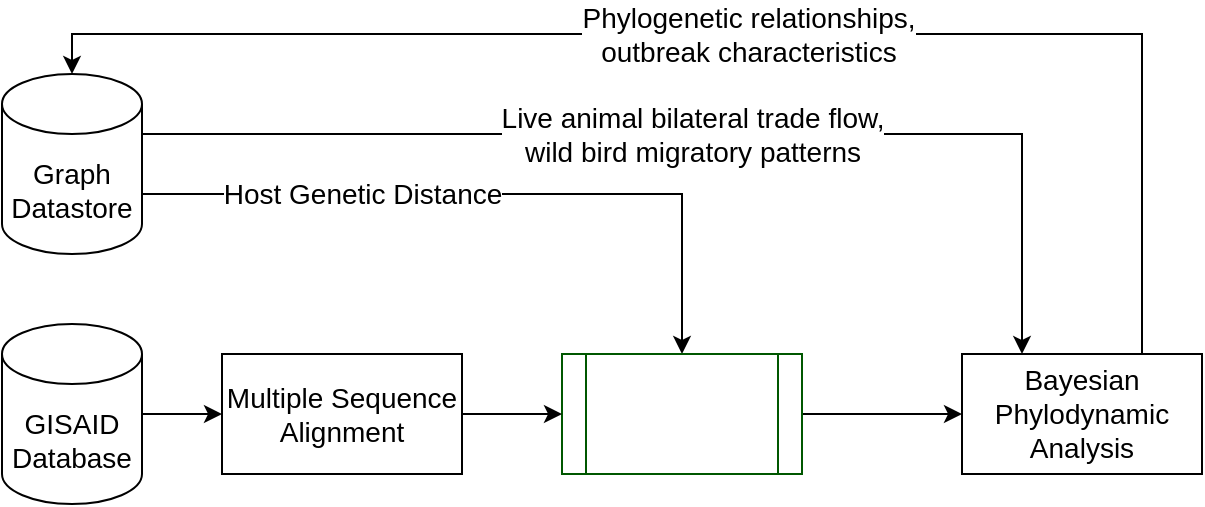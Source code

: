 <mxfile version="21.7.5" type="device">
  <diagram id="C5RBs43oDa-KdzZeNtuy" name="Page-1">
    <mxGraphModel dx="1036" dy="606" grid="1" gridSize="10" guides="1" tooltips="1" connect="1" arrows="1" fold="1" page="1" pageScale="1" pageWidth="827" pageHeight="1169" math="0" shadow="0">
      <root>
        <mxCell id="WIyWlLk6GJQsqaUBKTNV-0" />
        <mxCell id="WIyWlLk6GJQsqaUBKTNV-1" parent="WIyWlLk6GJQsqaUBKTNV-0" />
        <mxCell id="zj92keu02lLnfw3Dd3Hk-6" value="&lt;div&gt;&lt;span style=&quot;font-size: 14px;&quot;&gt;Host Genetic Distance&lt;/span&gt;&lt;/div&gt;" style="edgeStyle=orthogonalEdgeStyle;rounded=0;orthogonalLoop=1;jettySize=auto;html=1;exitX=1;exitY=0;exitDx=0;exitDy=60;exitPerimeter=0;" parent="WIyWlLk6GJQsqaUBKTNV-1" source="zj92keu02lLnfw3Dd3Hk-0" target="zj92keu02lLnfw3Dd3Hk-7" edge="1">
          <mxGeometry x="-0.371" relative="1" as="geometry">
            <mxPoint x="260" y="200" as="targetPoint" />
            <mxPoint as="offset" />
          </mxGeometry>
        </mxCell>
        <mxCell id="zj92keu02lLnfw3Dd3Hk-15" value="&lt;div&gt;&lt;font style=&quot;font-size: 14px;&quot;&gt;Live animal bilateral trade flow, &lt;br&gt;&lt;/font&gt;&lt;/div&gt;&lt;div&gt;&lt;font style=&quot;font-size: 14px;&quot;&gt;wild bird migratory patterns&lt;br&gt;&lt;/font&gt;&lt;/div&gt;" style="edgeStyle=orthogonalEdgeStyle;rounded=0;orthogonalLoop=1;jettySize=auto;html=1;exitX=1;exitY=0;exitDx=0;exitDy=30;exitPerimeter=0;entryX=0.25;entryY=0;entryDx=0;entryDy=0;" parent="WIyWlLk6GJQsqaUBKTNV-1" source="zj92keu02lLnfw3Dd3Hk-0" target="zj92keu02lLnfw3Dd3Hk-10" edge="1">
          <mxGeometry relative="1" as="geometry" />
        </mxCell>
        <mxCell id="zj92keu02lLnfw3Dd3Hk-0" value="&lt;font style=&quot;font-size: 14px;&quot;&gt;Graph Datastore&lt;/font&gt;" style="shape=cylinder3;whiteSpace=wrap;html=1;boundedLbl=1;backgroundOutline=1;size=15;" parent="WIyWlLk6GJQsqaUBKTNV-1" vertex="1">
          <mxGeometry x="40" y="60" width="70" height="90" as="geometry" />
        </mxCell>
        <mxCell id="yu08YG_luDDuYqOoG8M8-0" style="edgeStyle=orthogonalEdgeStyle;rounded=0;orthogonalLoop=1;jettySize=auto;html=1;exitX=1;exitY=0.5;exitDx=0;exitDy=0;exitPerimeter=0;" parent="WIyWlLk6GJQsqaUBKTNV-1" source="zj92keu02lLnfw3Dd3Hk-4" target="zj92keu02lLnfw3Dd3Hk-9" edge="1">
          <mxGeometry relative="1" as="geometry" />
        </mxCell>
        <mxCell id="zj92keu02lLnfw3Dd3Hk-4" value="&lt;font style=&quot;font-size: 14px;&quot;&gt;GISAID Database&lt;/font&gt;" style="shape=cylinder3;whiteSpace=wrap;html=1;boundedLbl=1;backgroundOutline=1;size=15;" parent="WIyWlLk6GJQsqaUBKTNV-1" vertex="1">
          <mxGeometry x="40" y="185" width="70" height="90" as="geometry" />
        </mxCell>
        <mxCell id="yu08YG_luDDuYqOoG8M8-2" style="edgeStyle=orthogonalEdgeStyle;rounded=0;orthogonalLoop=1;jettySize=auto;html=1;exitX=1;exitY=0.5;exitDx=0;exitDy=0;" parent="WIyWlLk6GJQsqaUBKTNV-1" source="zj92keu02lLnfw3Dd3Hk-7" target="zj92keu02lLnfw3Dd3Hk-10" edge="1">
          <mxGeometry relative="1" as="geometry" />
        </mxCell>
        <mxCell id="zj92keu02lLnfw3Dd3Hk-7" value="&lt;font style=&quot;font-size: 14px;&quot;&gt;Subsampler&lt;/font&gt;" style="shape=process;whiteSpace=wrap;html=1;backgroundOutline=1;fillColor=default;fontColor=#ffffff;strokeColor=#005700;" parent="WIyWlLk6GJQsqaUBKTNV-1" vertex="1">
          <mxGeometry x="320" y="200" width="120" height="60" as="geometry" />
        </mxCell>
        <mxCell id="yu08YG_luDDuYqOoG8M8-1" style="edgeStyle=orthogonalEdgeStyle;rounded=0;orthogonalLoop=1;jettySize=auto;html=1;exitX=1;exitY=0.5;exitDx=0;exitDy=0;" parent="WIyWlLk6GJQsqaUBKTNV-1" source="zj92keu02lLnfw3Dd3Hk-9" target="zj92keu02lLnfw3Dd3Hk-7" edge="1">
          <mxGeometry relative="1" as="geometry" />
        </mxCell>
        <mxCell id="zj92keu02lLnfw3Dd3Hk-9" value="&lt;font style=&quot;font-size: 14px;&quot;&gt;Multiple Sequence Alignment&lt;/font&gt;" style="rounded=0;whiteSpace=wrap;html=1;" parent="WIyWlLk6GJQsqaUBKTNV-1" vertex="1">
          <mxGeometry x="150" y="200" width="120" height="60" as="geometry" />
        </mxCell>
        <mxCell id="zj92keu02lLnfw3Dd3Hk-14" value="&lt;div&gt;&lt;font style=&quot;font-size: 14px;&quot;&gt;Phylogenetic relationships, &lt;br&gt;&lt;/font&gt;&lt;/div&gt;&lt;div&gt;&lt;font style=&quot;font-size: 14px;&quot;&gt;outbreak characteristics&lt;br&gt;&lt;/font&gt;&lt;/div&gt;" style="edgeStyle=orthogonalEdgeStyle;rounded=0;orthogonalLoop=1;jettySize=auto;html=1;exitX=0.75;exitY=0;exitDx=0;exitDy=0;entryX=0.5;entryY=0;entryDx=0;entryDy=0;entryPerimeter=0;" parent="WIyWlLk6GJQsqaUBKTNV-1" source="zj92keu02lLnfw3Dd3Hk-10" target="zj92keu02lLnfw3Dd3Hk-0" edge="1">
          <mxGeometry relative="1" as="geometry" />
        </mxCell>
        <mxCell id="zj92keu02lLnfw3Dd3Hk-10" value="&lt;font style=&quot;font-size: 14px;&quot;&gt;Bayesian Phylodynamic Analysis&lt;/font&gt;" style="rounded=0;whiteSpace=wrap;html=1;" parent="WIyWlLk6GJQsqaUBKTNV-1" vertex="1">
          <mxGeometry x="520" y="200" width="120" height="60" as="geometry" />
        </mxCell>
      </root>
    </mxGraphModel>
  </diagram>
</mxfile>

